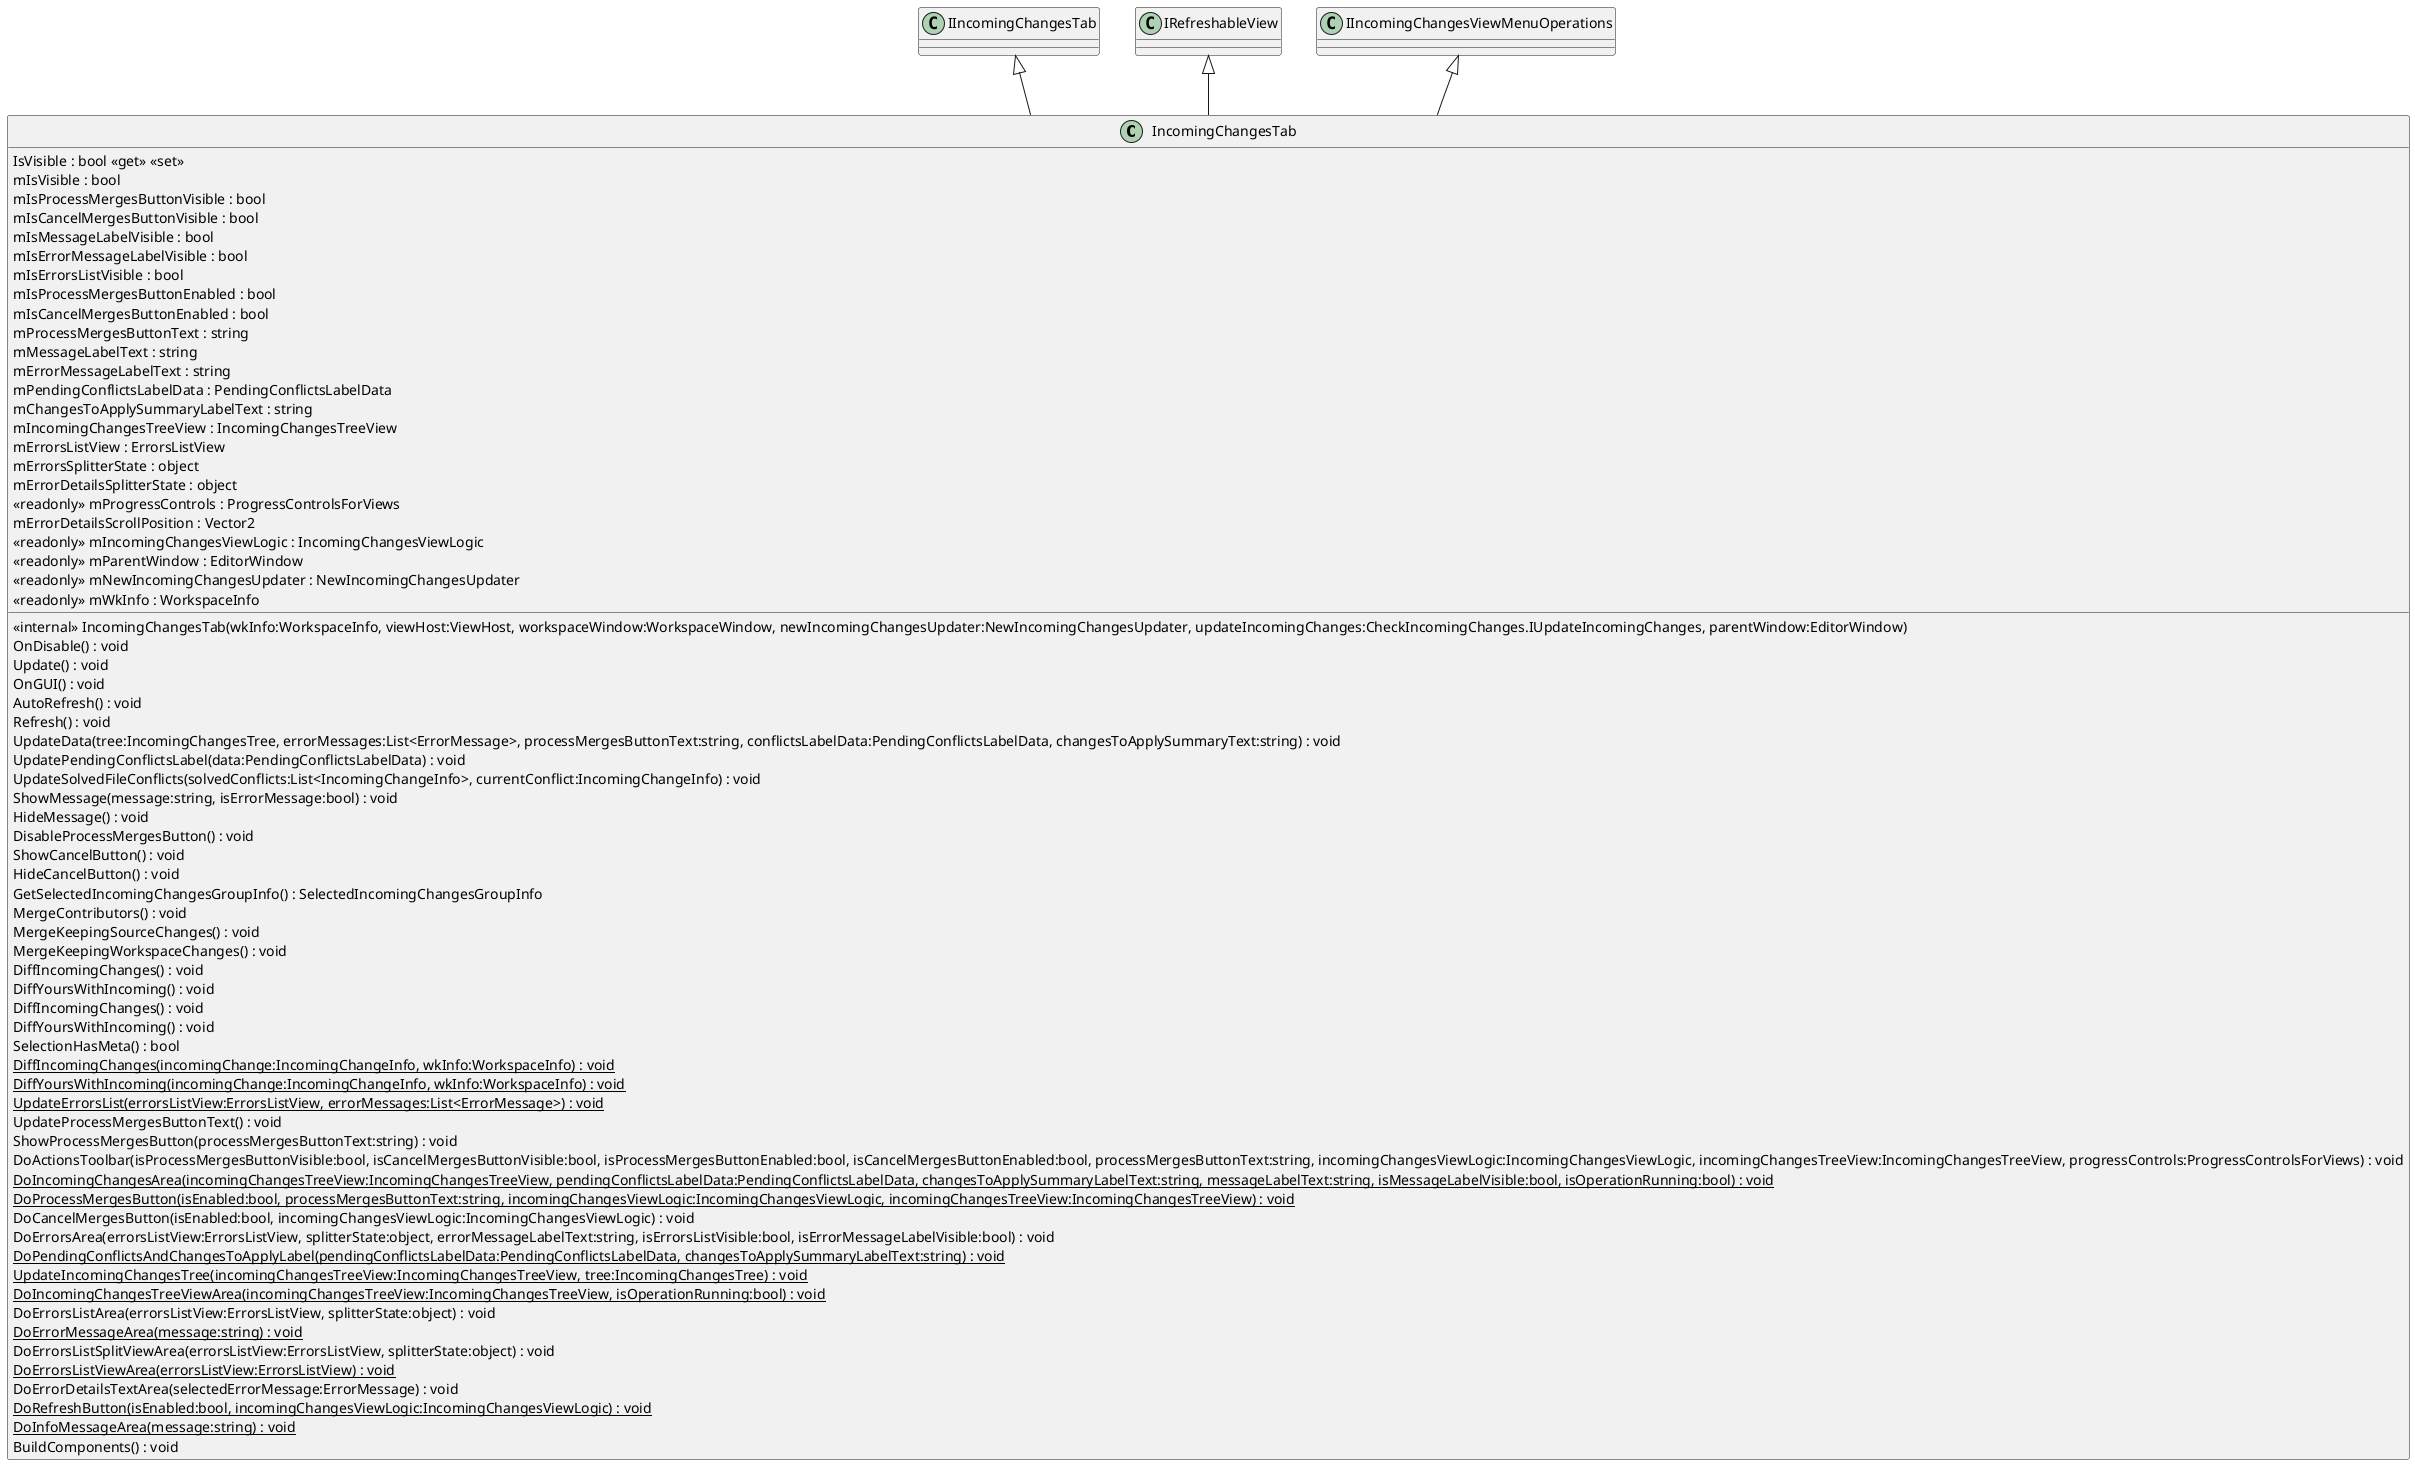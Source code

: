 @startuml
class IncomingChangesTab {
    <<internal>> IncomingChangesTab(wkInfo:WorkspaceInfo, viewHost:ViewHost, workspaceWindow:WorkspaceWindow, newIncomingChangesUpdater:NewIncomingChangesUpdater, updateIncomingChanges:CheckIncomingChanges.IUpdateIncomingChanges, parentWindow:EditorWindow)
    IsVisible : bool <<get>> <<set>>
    OnDisable() : void
    Update() : void
    OnGUI() : void
    AutoRefresh() : void
    Refresh() : void
    UpdateData(tree:IncomingChangesTree, errorMessages:List<ErrorMessage>, processMergesButtonText:string, conflictsLabelData:PendingConflictsLabelData, changesToApplySummaryText:string) : void
    UpdatePendingConflictsLabel(data:PendingConflictsLabelData) : void
    UpdateSolvedFileConflicts(solvedConflicts:List<IncomingChangeInfo>, currentConflict:IncomingChangeInfo) : void
    ShowMessage(message:string, isErrorMessage:bool) : void
    HideMessage() : void
    DisableProcessMergesButton() : void
    ShowCancelButton() : void
    HideCancelButton() : void
    GetSelectedIncomingChangesGroupInfo() : SelectedIncomingChangesGroupInfo
    MergeContributors() : void
    MergeKeepingSourceChanges() : void
    MergeKeepingWorkspaceChanges() : void
    DiffIncomingChanges() : void
    DiffYoursWithIncoming() : void
    DiffIncomingChanges() : void
    DiffYoursWithIncoming() : void
    SelectionHasMeta() : bool
    {static} DiffIncomingChanges(incomingChange:IncomingChangeInfo, wkInfo:WorkspaceInfo) : void
    {static} DiffYoursWithIncoming(incomingChange:IncomingChangeInfo, wkInfo:WorkspaceInfo) : void
    {static} UpdateErrorsList(errorsListView:ErrorsListView, errorMessages:List<ErrorMessage>) : void
    UpdateProcessMergesButtonText() : void
    ShowProcessMergesButton(processMergesButtonText:string) : void
    DoActionsToolbar(isProcessMergesButtonVisible:bool, isCancelMergesButtonVisible:bool, isProcessMergesButtonEnabled:bool, isCancelMergesButtonEnabled:bool, processMergesButtonText:string, incomingChangesViewLogic:IncomingChangesViewLogic, incomingChangesTreeView:IncomingChangesTreeView, progressControls:ProgressControlsForViews) : void
    {static} DoIncomingChangesArea(incomingChangesTreeView:IncomingChangesTreeView, pendingConflictsLabelData:PendingConflictsLabelData, changesToApplySummaryLabelText:string, messageLabelText:string, isMessageLabelVisible:bool, isOperationRunning:bool) : void
    {static} DoProcessMergesButton(isEnabled:bool, processMergesButtonText:string, incomingChangesViewLogic:IncomingChangesViewLogic, incomingChangesTreeView:IncomingChangesTreeView) : void
    DoCancelMergesButton(isEnabled:bool, incomingChangesViewLogic:IncomingChangesViewLogic) : void
    DoErrorsArea(errorsListView:ErrorsListView, splitterState:object, errorMessageLabelText:string, isErrorsListVisible:bool, isErrorMessageLabelVisible:bool) : void
    {static} DoPendingConflictsAndChangesToApplyLabel(pendingConflictsLabelData:PendingConflictsLabelData, changesToApplySummaryLabelText:string) : void
    {static} UpdateIncomingChangesTree(incomingChangesTreeView:IncomingChangesTreeView, tree:IncomingChangesTree) : void
    {static} DoIncomingChangesTreeViewArea(incomingChangesTreeView:IncomingChangesTreeView, isOperationRunning:bool) : void
    DoErrorsListArea(errorsListView:ErrorsListView, splitterState:object) : void
    {static} DoErrorMessageArea(message:string) : void
    DoErrorsListSplitViewArea(errorsListView:ErrorsListView, splitterState:object) : void
    {static} DoErrorsListViewArea(errorsListView:ErrorsListView) : void
    DoErrorDetailsTextArea(selectedErrorMessage:ErrorMessage) : void
    {static} DoRefreshButton(isEnabled:bool, incomingChangesViewLogic:IncomingChangesViewLogic) : void
    {static} DoInfoMessageArea(message:string) : void
    BuildComponents() : void
    mIsVisible : bool
    mIsProcessMergesButtonVisible : bool
    mIsCancelMergesButtonVisible : bool
    mIsMessageLabelVisible : bool
    mIsErrorMessageLabelVisible : bool
    mIsErrorsListVisible : bool
    mIsProcessMergesButtonEnabled : bool
    mIsCancelMergesButtonEnabled : bool
    mProcessMergesButtonText : string
    mMessageLabelText : string
    mErrorMessageLabelText : string
    mPendingConflictsLabelData : PendingConflictsLabelData
    mChangesToApplySummaryLabelText : string
    mIncomingChangesTreeView : IncomingChangesTreeView
    mErrorsListView : ErrorsListView
    mErrorsSplitterState : object
    mErrorDetailsSplitterState : object
    <<readonly>> mProgressControls : ProgressControlsForViews
    mErrorDetailsScrollPosition : Vector2
    <<readonly>> mIncomingChangesViewLogic : IncomingChangesViewLogic
    <<readonly>> mParentWindow : EditorWindow
    <<readonly>> mNewIncomingChangesUpdater : NewIncomingChangesUpdater
    <<readonly>> mWkInfo : WorkspaceInfo
}
IIncomingChangesTab <|-- IncomingChangesTab
IRefreshableView <|-- IncomingChangesTab
IIncomingChangesViewMenuOperations <|-- IncomingChangesTab
@enduml
